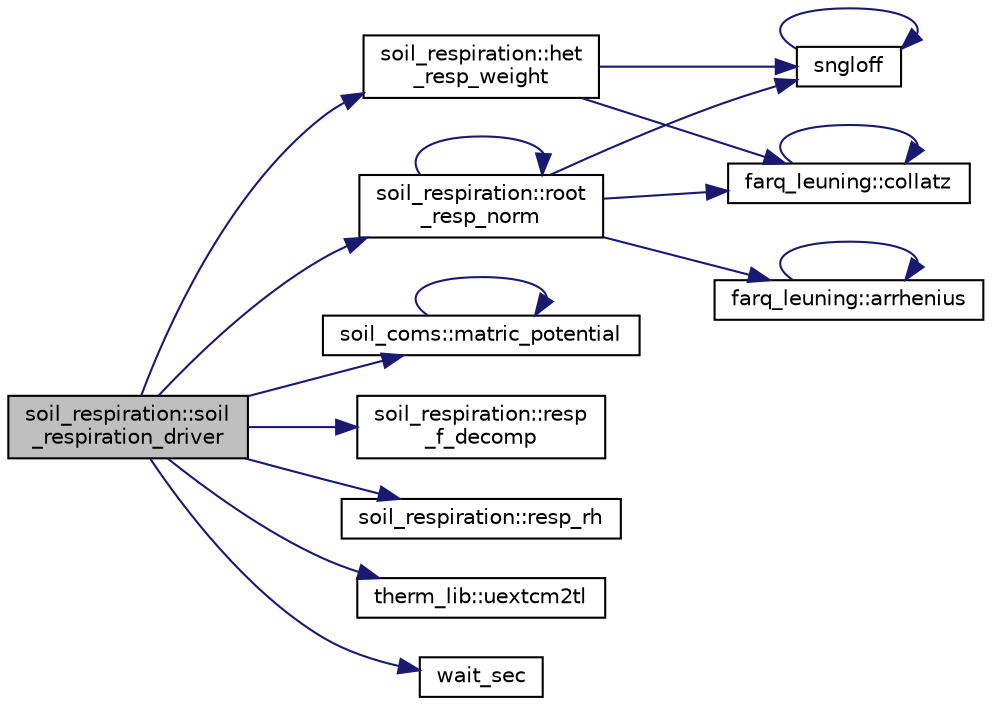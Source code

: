 digraph "soil_respiration::soil_respiration_driver"
{
 // LATEX_PDF_SIZE
  edge [fontname="Helvetica",fontsize="10",labelfontname="Helvetica",labelfontsize="10"];
  node [fontname="Helvetica",fontsize="10",shape=record];
  rankdir="LR";
  Node1 [label="soil_respiration::soil\l_respiration_driver",height=0.2,width=0.4,color="black", fillcolor="grey75", style="filled", fontcolor="black",tooltip=" "];
  Node1 -> Node2 [color="midnightblue",fontsize="10",style="solid",fontname="Helvetica"];
  Node2 [label="soil_respiration::het\l_resp_weight",height=0.2,width=0.4,color="black", fillcolor="white", style="filled",URL="$namespacesoil__respiration.html#a5b80f3483c45a1b420ba6e9f27c7314b",tooltip=" "];
  Node2 -> Node3 [color="midnightblue",fontsize="10",style="solid",fontname="Helvetica"];
  Node3 [label="farq_leuning::collatz",height=0.2,width=0.4,color="black", fillcolor="white", style="filled",URL="$namespacefarq__leuning.html#ab284bec4bd11bda7c190c6ae2de979fb",tooltip=" "];
  Node3 -> Node3 [color="midnightblue",fontsize="10",style="solid",fontname="Helvetica"];
  Node2 -> Node4 [color="midnightblue",fontsize="10",style="solid",fontname="Helvetica"];
  Node4 [label="sngloff",height=0.2,width=0.4,color="black", fillcolor="white", style="filled",URL="$numutils_8f90.html#a97ff3973394dba1b9534e055e358de97",tooltip=" "];
  Node4 -> Node4 [color="midnightblue",fontsize="10",style="solid",fontname="Helvetica"];
  Node1 -> Node5 [color="midnightblue",fontsize="10",style="solid",fontname="Helvetica"];
  Node5 [label="soil_coms::matric_potential",height=0.2,width=0.4,color="black", fillcolor="white", style="filled",URL="$namespacesoil__coms.html#a73e12fe029c8b3eb5afe2c2c000efc19",tooltip=" "];
  Node5 -> Node5 [color="midnightblue",fontsize="10",style="solid",fontname="Helvetica"];
  Node1 -> Node6 [color="midnightblue",fontsize="10",style="solid",fontname="Helvetica"];
  Node6 [label="soil_respiration::resp\l_f_decomp",height=0.2,width=0.4,color="black", fillcolor="white", style="filled",URL="$namespacesoil__respiration.html#a4e0961a63b431062e6b2da334f4f0345",tooltip=" "];
  Node1 -> Node7 [color="midnightblue",fontsize="10",style="solid",fontname="Helvetica"];
  Node7 [label="soil_respiration::resp_rh",height=0.2,width=0.4,color="black", fillcolor="white", style="filled",URL="$namespacesoil__respiration.html#a87ea27d35050fa8556351f912cc96a88",tooltip=" "];
  Node1 -> Node8 [color="midnightblue",fontsize="10",style="solid",fontname="Helvetica"];
  Node8 [label="soil_respiration::root\l_resp_norm",height=0.2,width=0.4,color="black", fillcolor="white", style="filled",URL="$namespacesoil__respiration.html#a594496a115df4c5bed4c870771dc534f",tooltip=" "];
  Node8 -> Node9 [color="midnightblue",fontsize="10",style="solid",fontname="Helvetica"];
  Node9 [label="farq_leuning::arrhenius",height=0.2,width=0.4,color="black", fillcolor="white", style="filled",URL="$namespacefarq__leuning.html#a6d031c781aa0a5b3a55dd340813a2c33",tooltip=" "];
  Node9 -> Node9 [color="midnightblue",fontsize="10",style="solid",fontname="Helvetica"];
  Node8 -> Node3 [color="midnightblue",fontsize="10",style="solid",fontname="Helvetica"];
  Node8 -> Node8 [color="midnightblue",fontsize="10",style="solid",fontname="Helvetica"];
  Node8 -> Node4 [color="midnightblue",fontsize="10",style="solid",fontname="Helvetica"];
  Node1 -> Node10 [color="midnightblue",fontsize="10",style="solid",fontname="Helvetica"];
  Node10 [label="therm_lib::uextcm2tl",height=0.2,width=0.4,color="black", fillcolor="white", style="filled",URL="$namespacetherm__lib.html#ac588ab0dc1c0c52c4c41b847be134ee9",tooltip=" "];
  Node1 -> Node11 [color="midnightblue",fontsize="10",style="solid",fontname="Helvetica"];
  Node11 [label="wait_sec",height=0.2,width=0.4,color="black", fillcolor="white", style="filled",URL="$rsys_8_f90.html#a76ebc123130702a3b00e3c51633cdfc9",tooltip=" "];
}
